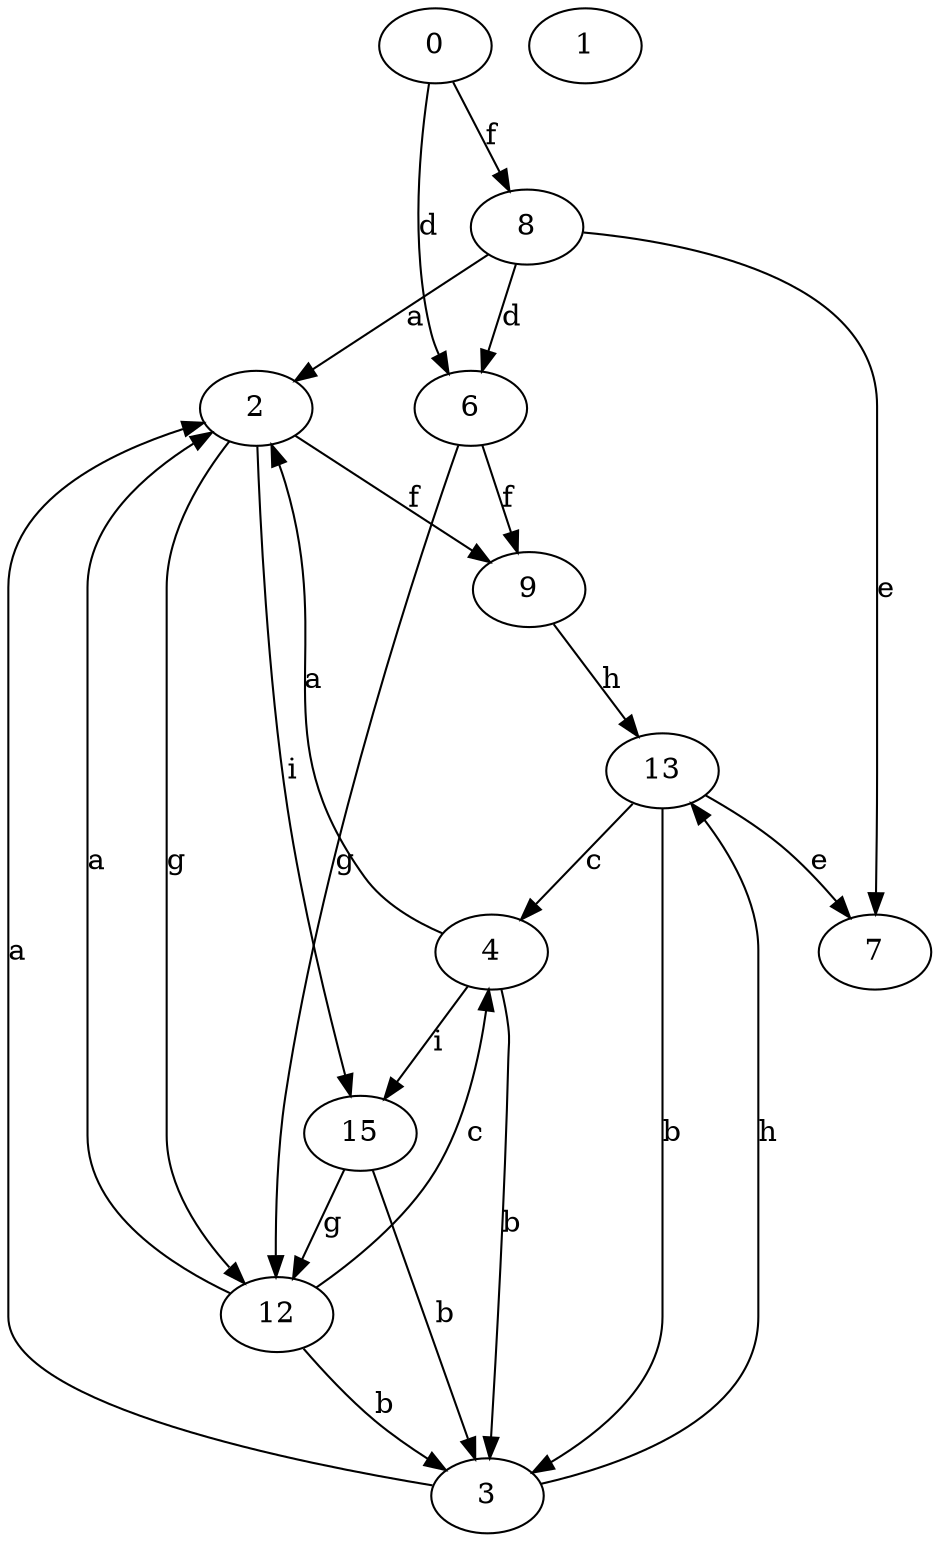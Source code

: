 strict digraph  {
2;
3;
0;
4;
6;
7;
8;
9;
12;
1;
13;
15;
2 -> 9  [label=f];
2 -> 12  [label=g];
2 -> 15  [label=i];
3 -> 2  [label=a];
3 -> 13  [label=h];
0 -> 6  [label=d];
0 -> 8  [label=f];
4 -> 2  [label=a];
4 -> 3  [label=b];
4 -> 15  [label=i];
6 -> 9  [label=f];
6 -> 12  [label=g];
8 -> 2  [label=a];
8 -> 6  [label=d];
8 -> 7  [label=e];
9 -> 13  [label=h];
12 -> 2  [label=a];
12 -> 3  [label=b];
12 -> 4  [label=c];
13 -> 3  [label=b];
13 -> 4  [label=c];
13 -> 7  [label=e];
15 -> 3  [label=b];
15 -> 12  [label=g];
}
